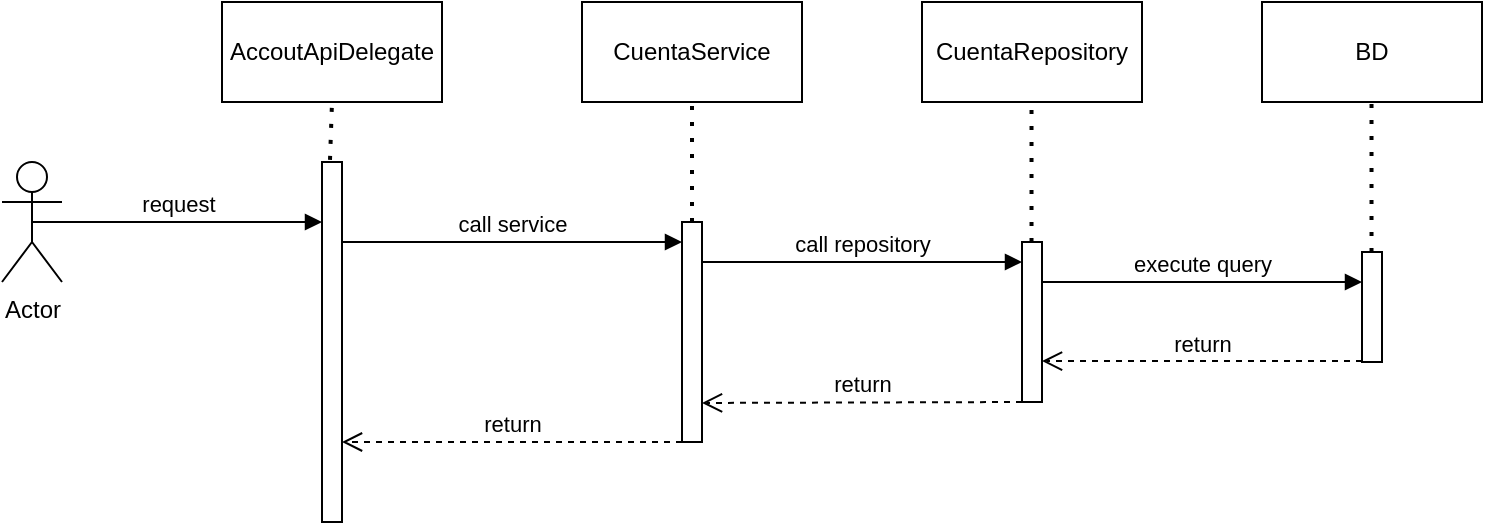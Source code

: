 <mxfile version="24.7.8">
  <diagram name="Página-1" id="WyrykzGqrD_ZGsegFyHL">
    <mxGraphModel dx="2074" dy="1238" grid="1" gridSize="10" guides="1" tooltips="1" connect="1" arrows="1" fold="1" page="1" pageScale="1" pageWidth="827" pageHeight="1169" math="0" shadow="0">
      <root>
        <mxCell id="0" />
        <mxCell id="1" parent="0" />
        <mxCell id="m_c2voGcoCSkQP77Rmrp-1" value="Actor" style="shape=umlActor;verticalLabelPosition=bottom;verticalAlign=top;html=1;outlineConnect=0;" vertex="1" parent="1">
          <mxGeometry x="50" y="130" width="30" height="60" as="geometry" />
        </mxCell>
        <mxCell id="m_c2voGcoCSkQP77Rmrp-2" value="AccoutApiDelegate" style="html=1;whiteSpace=wrap;" vertex="1" parent="1">
          <mxGeometry x="160" y="50" width="110" height="50" as="geometry" />
        </mxCell>
        <mxCell id="m_c2voGcoCSkQP77Rmrp-3" value="CuentaService" style="html=1;whiteSpace=wrap;" vertex="1" parent="1">
          <mxGeometry x="340" y="50" width="110" height="50" as="geometry" />
        </mxCell>
        <mxCell id="m_c2voGcoCSkQP77Rmrp-4" value="CuentaRepository" style="html=1;whiteSpace=wrap;" vertex="1" parent="1">
          <mxGeometry x="510" y="50" width="110" height="50" as="geometry" />
        </mxCell>
        <mxCell id="m_c2voGcoCSkQP77Rmrp-5" value="BD" style="html=1;whiteSpace=wrap;" vertex="1" parent="1">
          <mxGeometry x="680" y="50" width="110" height="50" as="geometry" />
        </mxCell>
        <mxCell id="m_c2voGcoCSkQP77Rmrp-6" value="" style="html=1;points=[[0,0,0,0,5],[0,1,0,0,-5],[1,0,0,0,5],[1,1,0,0,-5]];perimeter=orthogonalPerimeter;outlineConnect=0;targetShapes=umlLifeline;portConstraint=eastwest;newEdgeStyle={&quot;curved&quot;:0,&quot;rounded&quot;:0};" vertex="1" parent="1">
          <mxGeometry x="210" y="130" width="10" height="180" as="geometry" />
        </mxCell>
        <mxCell id="m_c2voGcoCSkQP77Rmrp-7" value="" style="html=1;points=[[0,0,0,0,5],[0,1,0,0,-5],[1,0,0,0,5],[1,1,0,0,-5]];perimeter=orthogonalPerimeter;outlineConnect=0;targetShapes=umlLifeline;portConstraint=eastwest;newEdgeStyle={&quot;curved&quot;:0,&quot;rounded&quot;:0};" vertex="1" parent="1">
          <mxGeometry x="390" y="160" width="10" height="110" as="geometry" />
        </mxCell>
        <mxCell id="m_c2voGcoCSkQP77Rmrp-8" value="" style="html=1;points=[[0,0,0,0,5],[0,1,0,0,-5],[1,0,0,0,5],[1,1,0,0,-5]];perimeter=orthogonalPerimeter;outlineConnect=0;targetShapes=umlLifeline;portConstraint=eastwest;newEdgeStyle={&quot;curved&quot;:0,&quot;rounded&quot;:0};" vertex="1" parent="1">
          <mxGeometry x="560" y="170" width="10" height="80" as="geometry" />
        </mxCell>
        <mxCell id="m_c2voGcoCSkQP77Rmrp-9" value="" style="html=1;points=[[0,0,0,0,5],[0,1,0,0,-5],[1,0,0,0,5],[1,1,0,0,-5]];perimeter=orthogonalPerimeter;outlineConnect=0;targetShapes=umlLifeline;portConstraint=eastwest;newEdgeStyle={&quot;curved&quot;:0,&quot;rounded&quot;:0};" vertex="1" parent="1">
          <mxGeometry x="730" y="175" width="10" height="55" as="geometry" />
        </mxCell>
        <mxCell id="m_c2voGcoCSkQP77Rmrp-10" value="call service" style="html=1;verticalAlign=bottom;endArrow=block;curved=0;rounded=0;" edge="1" parent="1">
          <mxGeometry width="80" relative="1" as="geometry">
            <mxPoint x="220" y="170" as="sourcePoint" />
            <mxPoint x="390" y="170" as="targetPoint" />
          </mxGeometry>
        </mxCell>
        <mxCell id="m_c2voGcoCSkQP77Rmrp-11" value="request" style="html=1;verticalAlign=bottom;endArrow=block;curved=0;rounded=0;exitX=0.5;exitY=0.5;exitDx=0;exitDy=0;exitPerimeter=0;" edge="1" parent="1" source="m_c2voGcoCSkQP77Rmrp-1">
          <mxGeometry width="80" relative="1" as="geometry">
            <mxPoint x="80" y="160" as="sourcePoint" />
            <mxPoint x="210" y="160" as="targetPoint" />
          </mxGeometry>
        </mxCell>
        <mxCell id="m_c2voGcoCSkQP77Rmrp-12" value="call repository" style="html=1;verticalAlign=bottom;endArrow=block;curved=0;rounded=0;" edge="1" parent="1">
          <mxGeometry width="80" relative="1" as="geometry">
            <mxPoint x="400" y="180" as="sourcePoint" />
            <mxPoint x="560" y="180" as="targetPoint" />
          </mxGeometry>
        </mxCell>
        <mxCell id="m_c2voGcoCSkQP77Rmrp-13" value="execute query" style="html=1;verticalAlign=bottom;endArrow=block;curved=0;rounded=0;" edge="1" parent="1" source="m_c2voGcoCSkQP77Rmrp-8">
          <mxGeometry width="80" relative="1" as="geometry">
            <mxPoint x="580" y="190" as="sourcePoint" />
            <mxPoint x="730" y="190" as="targetPoint" />
          </mxGeometry>
        </mxCell>
        <mxCell id="m_c2voGcoCSkQP77Rmrp-14" value="" style="endArrow=none;dashed=1;html=1;dashPattern=1 3;strokeWidth=2;rounded=0;entryX=0.5;entryY=1;entryDx=0;entryDy=0;exitX=0.4;exitY=-0.006;exitDx=0;exitDy=0;exitPerimeter=0;" edge="1" parent="1" source="m_c2voGcoCSkQP77Rmrp-6" target="m_c2voGcoCSkQP77Rmrp-2">
          <mxGeometry width="50" height="50" relative="1" as="geometry">
            <mxPoint x="400" y="560" as="sourcePoint" />
            <mxPoint x="450" y="510" as="targetPoint" />
          </mxGeometry>
        </mxCell>
        <mxCell id="m_c2voGcoCSkQP77Rmrp-15" value="" style="endArrow=none;dashed=1;html=1;dashPattern=1 3;strokeWidth=2;rounded=0;entryX=0.5;entryY=1;entryDx=0;entryDy=0;exitX=0.5;exitY=0;exitDx=0;exitDy=0;exitPerimeter=0;" edge="1" parent="1" source="m_c2voGcoCSkQP77Rmrp-7" target="m_c2voGcoCSkQP77Rmrp-3">
          <mxGeometry width="50" height="50" relative="1" as="geometry">
            <mxPoint x="224" y="139" as="sourcePoint" />
            <mxPoint x="225" y="110" as="targetPoint" />
            <Array as="points" />
          </mxGeometry>
        </mxCell>
        <mxCell id="m_c2voGcoCSkQP77Rmrp-16" value="" style="endArrow=none;dashed=1;html=1;dashPattern=1 3;strokeWidth=2;rounded=0;entryX=0.5;entryY=1;entryDx=0;entryDy=0;" edge="1" parent="1" source="m_c2voGcoCSkQP77Rmrp-8">
          <mxGeometry width="50" height="50" relative="1" as="geometry">
            <mxPoint x="564.76" y="160" as="sourcePoint" />
            <mxPoint x="564.76" y="100" as="targetPoint" />
            <Array as="points" />
          </mxGeometry>
        </mxCell>
        <mxCell id="m_c2voGcoCSkQP77Rmrp-17" value="" style="endArrow=none;dashed=1;html=1;dashPattern=1 3;strokeWidth=2;rounded=0;entryX=0.5;entryY=1;entryDx=0;entryDy=0;" edge="1" parent="1" source="m_c2voGcoCSkQP77Rmrp-9">
          <mxGeometry width="50" height="50" relative="1" as="geometry">
            <mxPoint x="735" y="170" as="sourcePoint" />
            <mxPoint x="734.76" y="100" as="targetPoint" />
            <Array as="points" />
          </mxGeometry>
        </mxCell>
        <mxCell id="m_c2voGcoCSkQP77Rmrp-18" value="return" style="html=1;verticalAlign=bottom;endArrow=open;dashed=1;endSize=8;curved=0;rounded=0;" edge="1" parent="1" target="m_c2voGcoCSkQP77Rmrp-8">
          <mxGeometry relative="1" as="geometry">
            <mxPoint x="730" y="229.52" as="sourcePoint" />
            <mxPoint x="650" y="229.52" as="targetPoint" />
          </mxGeometry>
        </mxCell>
        <mxCell id="m_c2voGcoCSkQP77Rmrp-19" value="return" style="html=1;verticalAlign=bottom;endArrow=open;dashed=1;endSize=8;curved=0;rounded=0;" edge="1" parent="1">
          <mxGeometry relative="1" as="geometry">
            <mxPoint x="560" y="250.0" as="sourcePoint" />
            <mxPoint x="400" y="250.48" as="targetPoint" />
          </mxGeometry>
        </mxCell>
        <mxCell id="m_c2voGcoCSkQP77Rmrp-20" value="return" style="html=1;verticalAlign=bottom;endArrow=open;dashed=1;endSize=8;curved=0;rounded=0;" edge="1" parent="1" target="m_c2voGcoCSkQP77Rmrp-6">
          <mxGeometry relative="1" as="geometry">
            <mxPoint x="390" y="270" as="sourcePoint" />
            <mxPoint x="230" y="270.48" as="targetPoint" />
          </mxGeometry>
        </mxCell>
      </root>
    </mxGraphModel>
  </diagram>
</mxfile>
